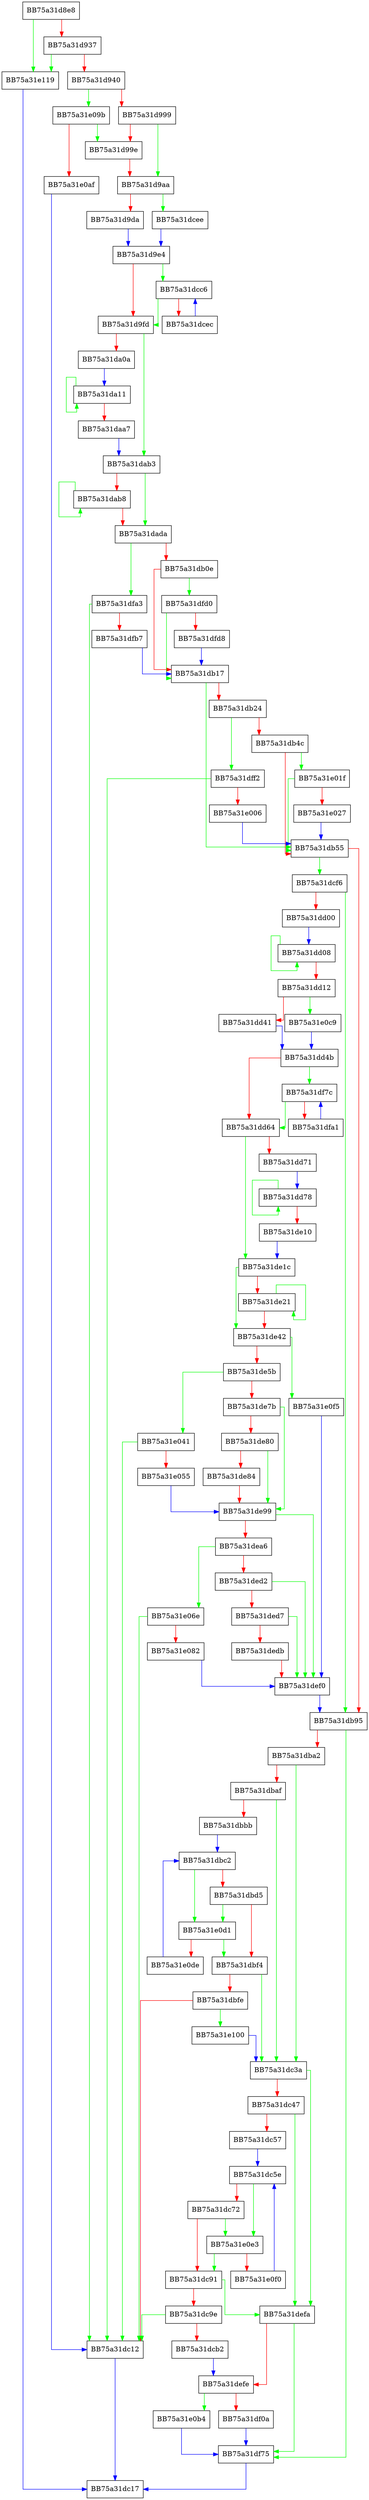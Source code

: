 digraph scan_filepath {
  node [shape="box"];
  graph [splines=ortho];
  BB75a31d8e8 -> BB75a31e119 [color="green"];
  BB75a31d8e8 -> BB75a31d937 [color="red"];
  BB75a31d937 -> BB75a31e119 [color="green"];
  BB75a31d937 -> BB75a31d940 [color="red"];
  BB75a31d940 -> BB75a31e09b [color="green"];
  BB75a31d940 -> BB75a31d999 [color="red"];
  BB75a31d999 -> BB75a31d9aa [color="green"];
  BB75a31d999 -> BB75a31d99e [color="red"];
  BB75a31d99e -> BB75a31d9aa [color="red"];
  BB75a31d9aa -> BB75a31dcee [color="green"];
  BB75a31d9aa -> BB75a31d9da [color="red"];
  BB75a31d9da -> BB75a31d9e4 [color="blue"];
  BB75a31d9e4 -> BB75a31dcc6 [color="green"];
  BB75a31d9e4 -> BB75a31d9fd [color="red"];
  BB75a31d9fd -> BB75a31dab3 [color="green"];
  BB75a31d9fd -> BB75a31da0a [color="red"];
  BB75a31da0a -> BB75a31da11 [color="blue"];
  BB75a31da11 -> BB75a31da11 [color="green"];
  BB75a31da11 -> BB75a31daa7 [color="red"];
  BB75a31daa7 -> BB75a31dab3 [color="blue"];
  BB75a31dab3 -> BB75a31dada [color="green"];
  BB75a31dab3 -> BB75a31dab8 [color="red"];
  BB75a31dab8 -> BB75a31dab8 [color="green"];
  BB75a31dab8 -> BB75a31dada [color="red"];
  BB75a31dada -> BB75a31dfa3 [color="green"];
  BB75a31dada -> BB75a31db0e [color="red"];
  BB75a31db0e -> BB75a31dfd0 [color="green"];
  BB75a31db0e -> BB75a31db17 [color="red"];
  BB75a31db17 -> BB75a31db55 [color="green"];
  BB75a31db17 -> BB75a31db24 [color="red"];
  BB75a31db24 -> BB75a31dff2 [color="green"];
  BB75a31db24 -> BB75a31db4c [color="red"];
  BB75a31db4c -> BB75a31e01f [color="green"];
  BB75a31db4c -> BB75a31db55 [color="red"];
  BB75a31db55 -> BB75a31dcf6 [color="green"];
  BB75a31db55 -> BB75a31db95 [color="red"];
  BB75a31db95 -> BB75a31df75 [color="green"];
  BB75a31db95 -> BB75a31dba2 [color="red"];
  BB75a31dba2 -> BB75a31dc3a [color="green"];
  BB75a31dba2 -> BB75a31dbaf [color="red"];
  BB75a31dbaf -> BB75a31dc3a [color="green"];
  BB75a31dbaf -> BB75a31dbbb [color="red"];
  BB75a31dbbb -> BB75a31dbc2 [color="blue"];
  BB75a31dbc2 -> BB75a31e0d1 [color="green"];
  BB75a31dbc2 -> BB75a31dbd5 [color="red"];
  BB75a31dbd5 -> BB75a31e0d1 [color="green"];
  BB75a31dbd5 -> BB75a31dbf4 [color="red"];
  BB75a31dbf4 -> BB75a31dc3a [color="green"];
  BB75a31dbf4 -> BB75a31dbfe [color="red"];
  BB75a31dbfe -> BB75a31e100 [color="green"];
  BB75a31dbfe -> BB75a31dc12 [color="red"];
  BB75a31dc12 -> BB75a31dc17 [color="blue"];
  BB75a31dc3a -> BB75a31defa [color="green"];
  BB75a31dc3a -> BB75a31dc47 [color="red"];
  BB75a31dc47 -> BB75a31defa [color="green"];
  BB75a31dc47 -> BB75a31dc57 [color="red"];
  BB75a31dc57 -> BB75a31dc5e [color="blue"];
  BB75a31dc5e -> BB75a31e0e3 [color="green"];
  BB75a31dc5e -> BB75a31dc72 [color="red"];
  BB75a31dc72 -> BB75a31e0e3 [color="green"];
  BB75a31dc72 -> BB75a31dc91 [color="red"];
  BB75a31dc91 -> BB75a31defa [color="green"];
  BB75a31dc91 -> BB75a31dc9e [color="red"];
  BB75a31dc9e -> BB75a31dc12 [color="green"];
  BB75a31dc9e -> BB75a31dcb2 [color="red"];
  BB75a31dcb2 -> BB75a31defe [color="blue"];
  BB75a31dcc6 -> BB75a31d9fd [color="green"];
  BB75a31dcc6 -> BB75a31dcec [color="red"];
  BB75a31dcec -> BB75a31dcc6 [color="blue"];
  BB75a31dcee -> BB75a31d9e4 [color="blue"];
  BB75a31dcf6 -> BB75a31db95 [color="green"];
  BB75a31dcf6 -> BB75a31dd00 [color="red"];
  BB75a31dd00 -> BB75a31dd08 [color="blue"];
  BB75a31dd08 -> BB75a31dd08 [color="green"];
  BB75a31dd08 -> BB75a31dd12 [color="red"];
  BB75a31dd12 -> BB75a31e0c9 [color="green"];
  BB75a31dd12 -> BB75a31dd41 [color="red"];
  BB75a31dd41 -> BB75a31dd4b [color="blue"];
  BB75a31dd4b -> BB75a31df7c [color="green"];
  BB75a31dd4b -> BB75a31dd64 [color="red"];
  BB75a31dd64 -> BB75a31de1c [color="green"];
  BB75a31dd64 -> BB75a31dd71 [color="red"];
  BB75a31dd71 -> BB75a31dd78 [color="blue"];
  BB75a31dd78 -> BB75a31dd78 [color="green"];
  BB75a31dd78 -> BB75a31de10 [color="red"];
  BB75a31de10 -> BB75a31de1c [color="blue"];
  BB75a31de1c -> BB75a31de42 [color="green"];
  BB75a31de1c -> BB75a31de21 [color="red"];
  BB75a31de21 -> BB75a31de21 [color="green"];
  BB75a31de21 -> BB75a31de42 [color="red"];
  BB75a31de42 -> BB75a31e0f5 [color="green"];
  BB75a31de42 -> BB75a31de5b [color="red"];
  BB75a31de5b -> BB75a31e041 [color="green"];
  BB75a31de5b -> BB75a31de7b [color="red"];
  BB75a31de7b -> BB75a31de99 [color="green"];
  BB75a31de7b -> BB75a31de80 [color="red"];
  BB75a31de80 -> BB75a31de99 [color="green"];
  BB75a31de80 -> BB75a31de84 [color="red"];
  BB75a31de84 -> BB75a31de99 [color="red"];
  BB75a31de99 -> BB75a31def0 [color="green"];
  BB75a31de99 -> BB75a31dea6 [color="red"];
  BB75a31dea6 -> BB75a31e06e [color="green"];
  BB75a31dea6 -> BB75a31ded2 [color="red"];
  BB75a31ded2 -> BB75a31def0 [color="green"];
  BB75a31ded2 -> BB75a31ded7 [color="red"];
  BB75a31ded7 -> BB75a31def0 [color="green"];
  BB75a31ded7 -> BB75a31dedb [color="red"];
  BB75a31dedb -> BB75a31def0 [color="red"];
  BB75a31def0 -> BB75a31db95 [color="blue"];
  BB75a31defa -> BB75a31df75 [color="green"];
  BB75a31defa -> BB75a31defe [color="red"];
  BB75a31defe -> BB75a31e0b4 [color="green"];
  BB75a31defe -> BB75a31df0a [color="red"];
  BB75a31df0a -> BB75a31df75 [color="blue"];
  BB75a31df75 -> BB75a31dc17 [color="blue"];
  BB75a31df7c -> BB75a31dd64 [color="green"];
  BB75a31df7c -> BB75a31dfa1 [color="red"];
  BB75a31dfa1 -> BB75a31df7c [color="blue"];
  BB75a31dfa3 -> BB75a31dc12 [color="green"];
  BB75a31dfa3 -> BB75a31dfb7 [color="red"];
  BB75a31dfb7 -> BB75a31db17 [color="blue"];
  BB75a31dfd0 -> BB75a31db17 [color="green"];
  BB75a31dfd0 -> BB75a31dfd8 [color="red"];
  BB75a31dfd8 -> BB75a31db17 [color="blue"];
  BB75a31dff2 -> BB75a31dc12 [color="green"];
  BB75a31dff2 -> BB75a31e006 [color="red"];
  BB75a31e006 -> BB75a31db55 [color="blue"];
  BB75a31e01f -> BB75a31db55 [color="green"];
  BB75a31e01f -> BB75a31e027 [color="red"];
  BB75a31e027 -> BB75a31db55 [color="blue"];
  BB75a31e041 -> BB75a31dc12 [color="green"];
  BB75a31e041 -> BB75a31e055 [color="red"];
  BB75a31e055 -> BB75a31de99 [color="blue"];
  BB75a31e06e -> BB75a31dc12 [color="green"];
  BB75a31e06e -> BB75a31e082 [color="red"];
  BB75a31e082 -> BB75a31def0 [color="blue"];
  BB75a31e09b -> BB75a31d99e [color="green"];
  BB75a31e09b -> BB75a31e0af [color="red"];
  BB75a31e0af -> BB75a31dc12 [color="blue"];
  BB75a31e0b4 -> BB75a31df75 [color="blue"];
  BB75a31e0c9 -> BB75a31dd4b [color="blue"];
  BB75a31e0d1 -> BB75a31dbf4 [color="green"];
  BB75a31e0d1 -> BB75a31e0de [color="red"];
  BB75a31e0de -> BB75a31dbc2 [color="blue"];
  BB75a31e0e3 -> BB75a31dc91 [color="green"];
  BB75a31e0e3 -> BB75a31e0f0 [color="red"];
  BB75a31e0f0 -> BB75a31dc5e [color="blue"];
  BB75a31e0f5 -> BB75a31def0 [color="blue"];
  BB75a31e100 -> BB75a31dc3a [color="blue"];
  BB75a31e119 -> BB75a31dc17 [color="blue"];
}